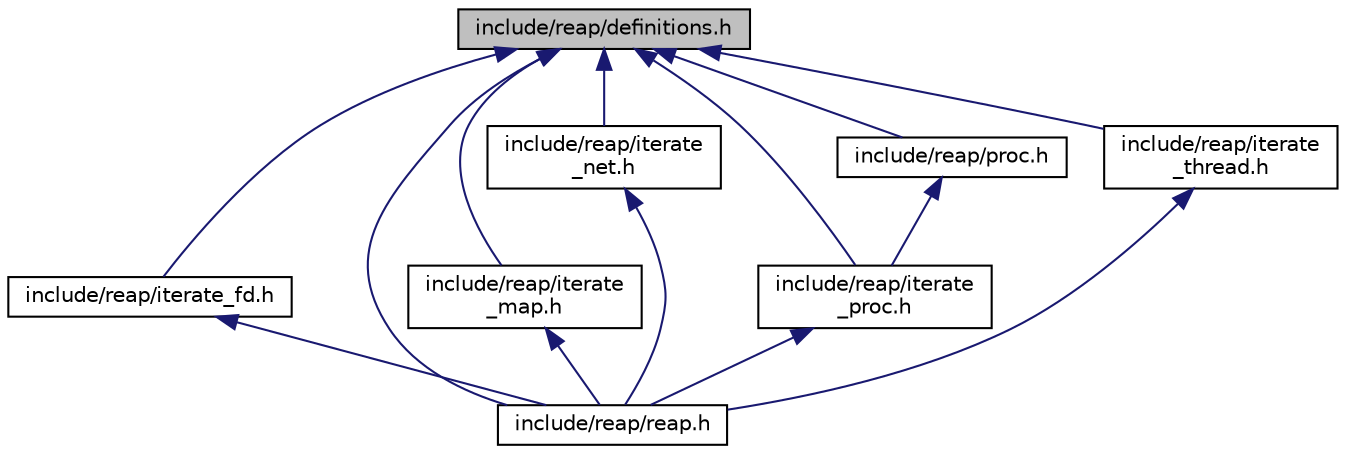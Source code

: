 digraph "include/reap/definitions.h"
{
 // LATEX_PDF_SIZE
  edge [fontname="Helvetica",fontsize="10",labelfontname="Helvetica",labelfontsize="10"];
  node [fontname="Helvetica",fontsize="10",shape=record];
  Node1 [label="include/reap/definitions.h",height=0.2,width=0.4,color="black", fillcolor="grey75", style="filled", fontcolor="black",tooltip="Provides library-wide definitions."];
  Node1 -> Node2 [dir="back",color="midnightblue",fontsize="10",style="solid",fontname="Helvetica"];
  Node2 [label="include/reap/iterate_fd.h",height=0.2,width=0.4,color="black", fillcolor="white", style="filled",URL="$iterate__fd_8h.html",tooltip="Exposes file descriptor iteration."];
  Node2 -> Node3 [dir="back",color="midnightblue",fontsize="10",style="solid",fontname="Helvetica"];
  Node3 [label="include/reap/reap.h",height=0.2,width=0.4,color="black", fillcolor="white", style="filled",URL="$reap_8h_source.html",tooltip=" "];
  Node1 -> Node4 [dir="back",color="midnightblue",fontsize="10",style="solid",fontname="Helvetica"];
  Node4 [label="include/reap/iterate\l_map.h",height=0.2,width=0.4,color="black", fillcolor="white", style="filled",URL="$iterate__map_8h.html",tooltip="Exposes process memory map iteration."];
  Node4 -> Node3 [dir="back",color="midnightblue",fontsize="10",style="solid",fontname="Helvetica"];
  Node1 -> Node5 [dir="back",color="midnightblue",fontsize="10",style="solid",fontname="Helvetica"];
  Node5 [label="include/reap/iterate\l_net.h",height=0.2,width=0.4,color="black", fillcolor="white", style="filled",URL="$iterate__net_8h.html",tooltip="Exposes namespace-wide socket iteration."];
  Node5 -> Node3 [dir="back",color="midnightblue",fontsize="10",style="solid",fontname="Helvetica"];
  Node1 -> Node6 [dir="back",color="midnightblue",fontsize="10",style="solid",fontname="Helvetica"];
  Node6 [label="include/reap/iterate\l_proc.h",height=0.2,width=0.4,color="black", fillcolor="white", style="filled",URL="$iterate__proc_8h.html",tooltip="Exposes process iteration."];
  Node6 -> Node3 [dir="back",color="midnightblue",fontsize="10",style="solid",fontname="Helvetica"];
  Node1 -> Node7 [dir="back",color="midnightblue",fontsize="10",style="solid",fontname="Helvetica"];
  Node7 [label="include/reap/iterate\l_thread.h",height=0.2,width=0.4,color="black", fillcolor="white", style="filled",URL="$iterate__thread_8h.html",tooltip="Exposes thread iteration."];
  Node7 -> Node3 [dir="back",color="midnightblue",fontsize="10",style="solid",fontname="Helvetica"];
  Node1 -> Node8 [dir="back",color="midnightblue",fontsize="10",style="solid",fontname="Helvetica"];
  Node8 [label="include/reap/proc.h",height=0.2,width=0.4,color="black", fillcolor="white", style="filled",URL="$proc_8h.html",tooltip="Provides functionality for getting process info."];
  Node8 -> Node6 [dir="back",color="midnightblue",fontsize="10",style="solid",fontname="Helvetica"];
  Node1 -> Node3 [dir="back",color="midnightblue",fontsize="10",style="solid",fontname="Helvetica"];
}
